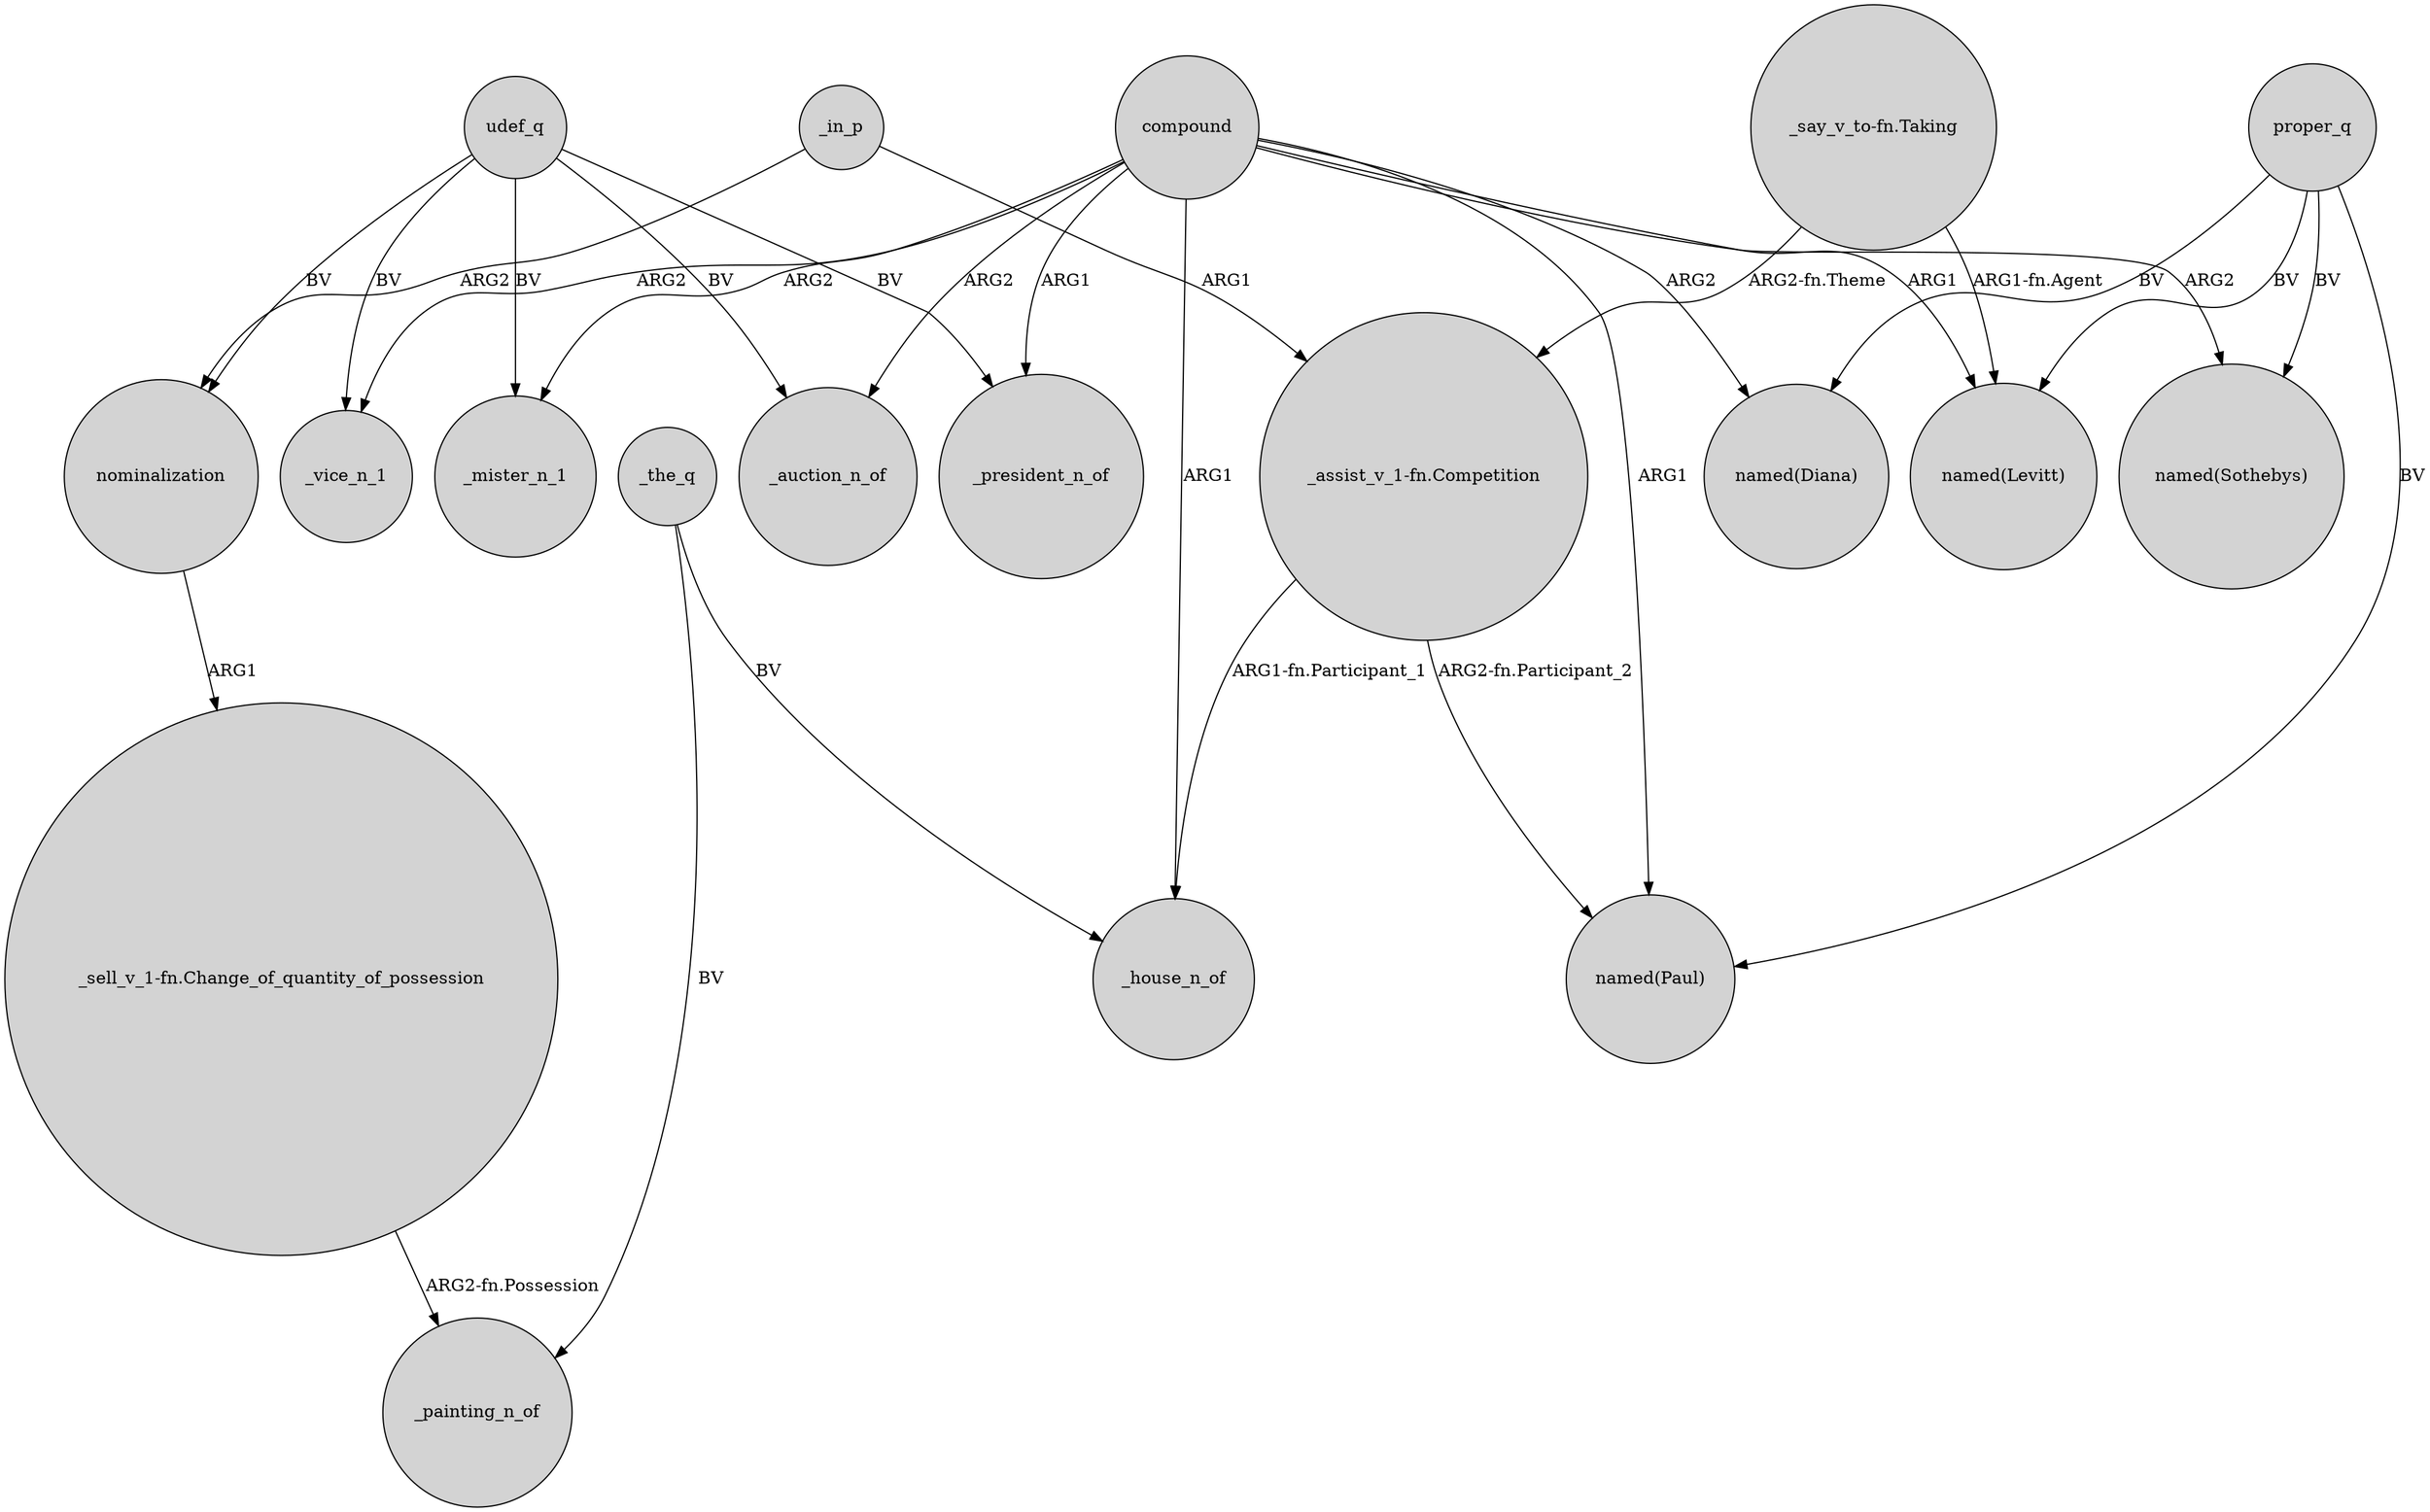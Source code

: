 digraph {
	node [shape=circle style=filled]
	compound -> _mister_n_1 [label=ARG2]
	compound -> _house_n_of [label=ARG1]
	"_sell_v_1-fn.Change_of_quantity_of_possession" -> _painting_n_of [label="ARG2-fn.Possession"]
	proper_q -> "named(Levitt)" [label=BV]
	udef_q -> _auction_n_of [label=BV]
	"_assist_v_1-fn.Competition" -> "named(Paul)" [label="ARG2-fn.Participant_2"]
	udef_q -> nominalization [label=BV]
	compound -> _auction_n_of [label=ARG2]
	_in_p -> "_assist_v_1-fn.Competition" [label=ARG1]
	udef_q -> _mister_n_1 [label=BV]
	nominalization -> "_sell_v_1-fn.Change_of_quantity_of_possession" [label=ARG1]
	"_say_v_to-fn.Taking" -> "_assist_v_1-fn.Competition" [label="ARG2-fn.Theme"]
	proper_q -> "named(Sothebys)" [label=BV]
	udef_q -> _vice_n_1 [label=BV]
	"_assist_v_1-fn.Competition" -> _house_n_of [label="ARG1-fn.Participant_1"]
	compound -> "named(Diana)" [label=ARG2]
	compound -> "named(Paul)" [label=ARG1]
	proper_q -> "named(Paul)" [label=BV]
	compound -> "named(Levitt)" [label=ARG1]
	compound -> "named(Sothebys)" [label=ARG2]
	_the_q -> _painting_n_of [label=BV]
	_the_q -> _house_n_of [label=BV]
	compound -> _vice_n_1 [label=ARG2]
	"_say_v_to-fn.Taking" -> "named(Levitt)" [label="ARG1-fn.Agent"]
	proper_q -> "named(Diana)" [label=BV]
	compound -> _president_n_of [label=ARG1]
	udef_q -> _president_n_of [label=BV]
	_in_p -> nominalization [label=ARG2]
}
